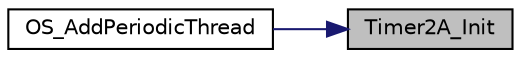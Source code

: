 digraph "Timer2A_Init"
{
 // LATEX_PDF_SIZE
  edge [fontname="Helvetica",fontsize="10",labelfontname="Helvetica",labelfontsize="10"];
  node [fontname="Helvetica",fontsize="10",shape=record];
  rankdir="RL";
  Node1 [label="Timer2A_Init",height=0.2,width=0.4,color="black", fillcolor="grey75", style="filled", fontcolor="black",tooltip=" "];
  Node1 -> Node2 [dir="back",color="midnightblue",fontsize="10",style="solid",fontname="Helvetica"];
  Node2 [label="OS_AddPeriodicThread",height=0.2,width=0.4,color="black", fillcolor="white", style="filled",URL="$_o_s_8c.html#a11987152f9e3687cf35e7aa94793f1fc",tooltip="Adds periodic background thread. Cannot spin, sleep, die, rest, etc. cause it's ISR,..."];
}
